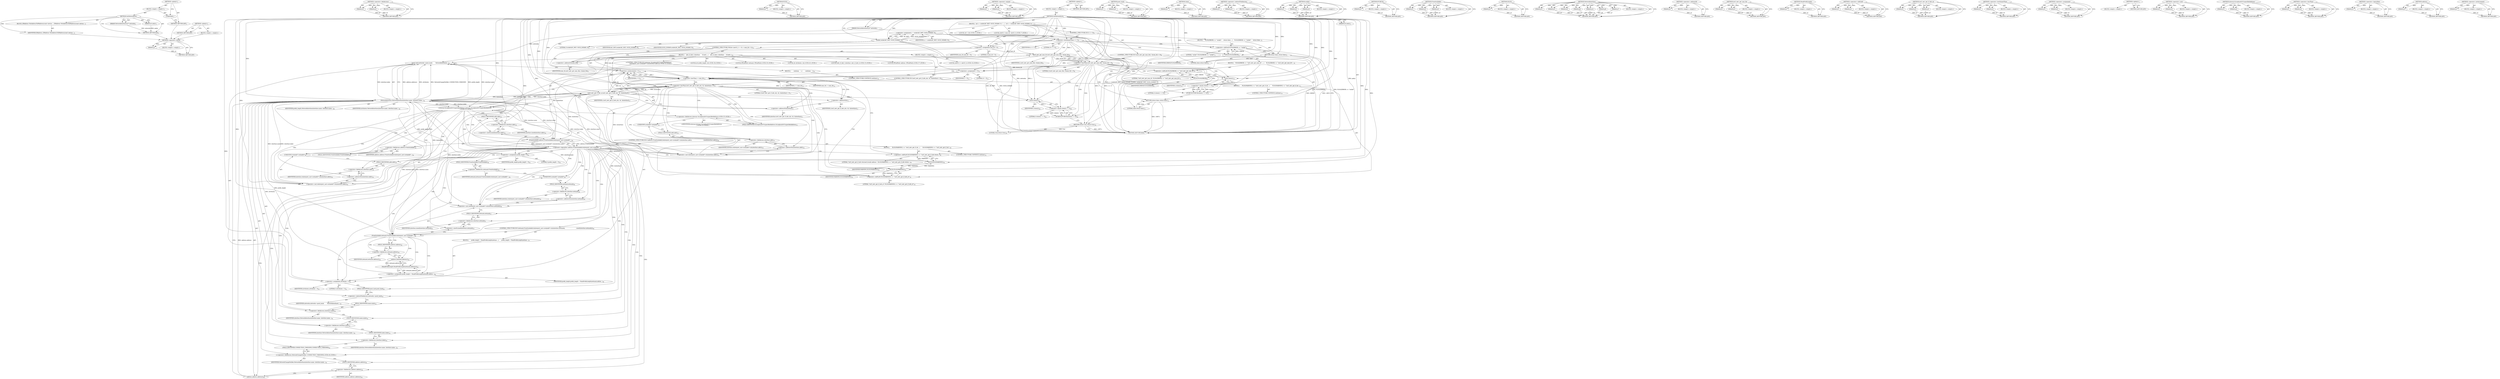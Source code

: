 digraph "&lt;global&gt;" {
vulnerable_303 [label=<(METHOD,&lt;operator&gt;.sizeOf)>];
vulnerable_304 [label=<(PARAM,p1)>];
vulnerable_305 [label=<(BLOCK,&lt;empty&gt;,&lt;empty&gt;)>];
vulnerable_306 [label=<(METHOD_RETURN,ANY)>];
vulnerable_283 [label=<(METHOD,&lt;operator&gt;.fieldAccess)>];
vulnerable_284 [label=<(PARAM,p1)>];
vulnerable_285 [label=<(PARAM,p2)>];
vulnerable_286 [label=<(BLOCK,&lt;empty&gt;,&lt;empty&gt;)>];
vulnerable_287 [label=<(METHOD_RETURN,ANY)>];
vulnerable_237 [label=<(METHOD,PLOG)>];
vulnerable_238 [label=<(PARAM,p1)>];
vulnerable_239 [label=<(BLOCK,&lt;empty&gt;,&lt;empty&gt;)>];
vulnerable_240 [label=<(METHOD_RETURN,ANY)>];
vulnerable_259 [label=<(METHOD,&lt;operator&gt;.equals)>];
vulnerable_260 [label=<(PARAM,p1)>];
vulnerable_261 [label=<(PARAM,p2)>];
vulnerable_262 [label=<(BLOCK,&lt;empty&gt;,&lt;empty&gt;)>];
vulnerable_263 [label=<(METHOD_RETURN,ANY)>];
vulnerable_6 [label=<(METHOD,&lt;global&gt;)<SUB>1</SUB>>];
vulnerable_7 [label=<(BLOCK,&lt;empty&gt;,&lt;empty&gt;)<SUB>1</SUB>>];
vulnerable_8 [label=<(METHOD,GetNetworkList)<SUB>1</SUB>>];
vulnerable_9 [label=<(PARAM,NetworkInterfaceList* networks)<SUB>1</SUB>>];
vulnerable_10 [label=<(PARAM,int policy)<SUB>1</SUB>>];
vulnerable_11 [label=<(BLOCK,{
  int s = socket(AF_INET, SOCK_DGRAM, 0);
  i...,{
  int s = socket(AF_INET, SOCK_DGRAM, 0);
  i...)<SUB>1</SUB>>];
vulnerable_12 [label="<(LOCAL,int s: int)<SUB>2</SUB>>"];
vulnerable_13 [label=<(&lt;operator&gt;.assignment,s = socket(AF_INET, SOCK_DGRAM, 0))<SUB>2</SUB>>];
vulnerable_14 [label=<(IDENTIFIER,s,s = socket(AF_INET, SOCK_DGRAM, 0))<SUB>2</SUB>>];
vulnerable_15 [label=<(socket,socket(AF_INET, SOCK_DGRAM, 0))<SUB>2</SUB>>];
vulnerable_16 [label=<(IDENTIFIER,AF_INET,socket(AF_INET, SOCK_DGRAM, 0))<SUB>2</SUB>>];
vulnerable_17 [label=<(IDENTIFIER,SOCK_DGRAM,socket(AF_INET, SOCK_DGRAM, 0))<SUB>2</SUB>>];
vulnerable_18 [label=<(LITERAL,0,socket(AF_INET, SOCK_DGRAM, 0))<SUB>2</SUB>>];
vulnerable_19 [label=<(CONTROL_STRUCTURE,IF,if (s &lt;= 0))<SUB>3</SUB>>];
vulnerable_20 [label=<(&lt;operator&gt;.lessEqualsThan,s &lt;= 0)<SUB>3</SUB>>];
vulnerable_21 [label=<(IDENTIFIER,s,s &lt;= 0)<SUB>3</SUB>>];
vulnerable_22 [label=<(LITERAL,0,s &lt;= 0)<SUB>3</SUB>>];
vulnerable_23 [label=<(BLOCK,{
    PLOG(ERROR) &lt;&lt; &quot;socket&quot;;
    return false...,{
    PLOG(ERROR) &lt;&lt; &quot;socket&quot;;
    return false...)<SUB>3</SUB>>];
vulnerable_24 [label=<(&lt;operator&gt;.shiftLeft,PLOG(ERROR) &lt;&lt; &quot;socket&quot;)<SUB>4</SUB>>];
vulnerable_25 [label=<(PLOG,PLOG(ERROR))<SUB>4</SUB>>];
vulnerable_26 [label=<(IDENTIFIER,ERROR,PLOG(ERROR))<SUB>4</SUB>>];
vulnerable_27 [label=<(LITERAL,&quot;socket&quot;,PLOG(ERROR) &lt;&lt; &quot;socket&quot;)<SUB>4</SUB>>];
vulnerable_28 [label=<(RETURN,return false;,return false;)<SUB>5</SUB>>];
vulnerable_29 [label=<(LITERAL,false,return false;)<SUB>5</SUB>>];
vulnerable_30 [label="<(LOCAL,uint32_t num_ifs: uint32_t)<SUB>7</SUB>>"];
vulnerable_31 [label=<(&lt;operator&gt;.assignment,num_ifs = 0)<SUB>7</SUB>>];
vulnerable_32 [label=<(IDENTIFIER,num_ifs,num_ifs = 0)<SUB>7</SUB>>];
vulnerable_33 [label=<(LITERAL,0,num_ifs = 0)<SUB>7</SUB>>];
vulnerable_34 [label=<(CONTROL_STRUCTURE,IF,if (ioctl_netc_get_num_ifs(s, &amp;num_ifs) &lt; 0))<SUB>8</SUB>>];
vulnerable_35 [label=<(&lt;operator&gt;.lessThan,ioctl_netc_get_num_ifs(s, &amp;num_ifs) &lt; 0)<SUB>8</SUB>>];
vulnerable_36 [label=<(ioctl_netc_get_num_ifs,ioctl_netc_get_num_ifs(s, &amp;num_ifs))<SUB>8</SUB>>];
vulnerable_37 [label=<(IDENTIFIER,s,ioctl_netc_get_num_ifs(s, &amp;num_ifs))<SUB>8</SUB>>];
vulnerable_38 [label=<(&lt;operator&gt;.addressOf,&amp;num_ifs)<SUB>8</SUB>>];
vulnerable_39 [label=<(IDENTIFIER,num_ifs,ioctl_netc_get_num_ifs(s, &amp;num_ifs))<SUB>8</SUB>>];
vulnerable_40 [label=<(LITERAL,0,ioctl_netc_get_num_ifs(s, &amp;num_ifs) &lt; 0)<SUB>8</SUB>>];
vulnerable_41 [label=<(BLOCK,{
    PLOG(ERROR) &lt;&lt; &quot;ioctl_netc_get_num_ifs&quot;;
...,{
    PLOG(ERROR) &lt;&lt; &quot;ioctl_netc_get_num_ifs&quot;;
...)<SUB>8</SUB>>];
vulnerable_42 [label=<(&lt;operator&gt;.shiftLeft,PLOG(ERROR) &lt;&lt; &quot;ioctl_netc_get_num_ifs&quot;)<SUB>9</SUB>>];
vulnerable_43 [label=<(PLOG,PLOG(ERROR))<SUB>9</SUB>>];
vulnerable_44 [label=<(IDENTIFIER,ERROR,PLOG(ERROR))<SUB>9</SUB>>];
vulnerable_45 [label=<(LITERAL,&quot;ioctl_netc_get_num_ifs&quot;,PLOG(ERROR) &lt;&lt; &quot;ioctl_netc_get_num_ifs&quot;)<SUB>9</SUB>>];
vulnerable_46 [label=<(PCHECK,PCHECK(close(s) == 0))<SUB>10</SUB>>];
vulnerable_47 [label=<(&lt;operator&gt;.equals,close(s) == 0)<SUB>10</SUB>>];
vulnerable_48 [label=<(close,close(s))<SUB>10</SUB>>];
vulnerable_49 [label=<(IDENTIFIER,s,close(s))<SUB>10</SUB>>];
vulnerable_50 [label=<(LITERAL,0,close(s) == 0)<SUB>10</SUB>>];
vulnerable_51 [label=<(RETURN,return false;,return false;)<SUB>11</SUB>>];
vulnerable_52 [label=<(LITERAL,false,return false;)<SUB>11</SUB>>];
vulnerable_53 [label=<(CONTROL_STRUCTURE,FOR,for (uint32_t i = 0;i &lt; num_ifs;++i))<SUB>14</SUB>>];
vulnerable_54 [label=<(BLOCK,&lt;empty&gt;,&lt;empty&gt;)<SUB>14</SUB>>];
vulnerable_55 [label="<(LOCAL,uint32_t i: uint32_t)<SUB>14</SUB>>"];
vulnerable_56 [label=<(&lt;operator&gt;.assignment,i = 0)<SUB>14</SUB>>];
vulnerable_57 [label=<(IDENTIFIER,i,i = 0)<SUB>14</SUB>>];
vulnerable_58 [label=<(LITERAL,0,i = 0)<SUB>14</SUB>>];
vulnerable_59 [label=<(&lt;operator&gt;.lessThan,i &lt; num_ifs)<SUB>14</SUB>>];
vulnerable_60 [label=<(IDENTIFIER,i,i &lt; num_ifs)<SUB>14</SUB>>];
vulnerable_61 [label=<(IDENTIFIER,num_ifs,i &lt; num_ifs)<SUB>14</SUB>>];
vulnerable_62 [label=<(&lt;operator&gt;.preIncrement,++i)<SUB>14</SUB>>];
vulnerable_63 [label=<(IDENTIFIER,i,++i)<SUB>14</SUB>>];
vulnerable_64 [label=<(BLOCK,{
    netc_if_info_t interface;
 
    if (ioctl...,{
    netc_if_info_t interface;
 
    if (ioctl...)<SUB>14</SUB>>];
vulnerable_65 [label="<(LOCAL,netc_if_info_t interface: netc_if_info_t)<SUB>15</SUB>>"];
vulnerable_66 [label=<(CONTROL_STRUCTURE,IF,if (ioctl_netc_get_if_info_at(s, &amp;i, &amp;interface) &lt; 0))<SUB>17</SUB>>];
vulnerable_67 [label=<(&lt;operator&gt;.lessThan,ioctl_netc_get_if_info_at(s, &amp;i, &amp;interface) &lt; 0)<SUB>17</SUB>>];
vulnerable_68 [label=<(ioctl_netc_get_if_info_at,ioctl_netc_get_if_info_at(s, &amp;i, &amp;interface))<SUB>17</SUB>>];
vulnerable_69 [label=<(IDENTIFIER,s,ioctl_netc_get_if_info_at(s, &amp;i, &amp;interface))<SUB>17</SUB>>];
vulnerable_70 [label=<(&lt;operator&gt;.addressOf,&amp;i)<SUB>17</SUB>>];
vulnerable_71 [label=<(IDENTIFIER,i,ioctl_netc_get_if_info_at(s, &amp;i, &amp;interface))<SUB>17</SUB>>];
vulnerable_72 [label=<(&lt;operator&gt;.addressOf,&amp;interface)<SUB>17</SUB>>];
vulnerable_73 [label=<(IDENTIFIER,interface,ioctl_netc_get_if_info_at(s, &amp;i, &amp;interface))<SUB>17</SUB>>];
vulnerable_74 [label=<(LITERAL,0,ioctl_netc_get_if_info_at(s, &amp;i, &amp;interface) &lt; 0)<SUB>17</SUB>>];
vulnerable_75 [label=<(BLOCK,{
      PLOG(WARNING) &lt;&lt; &quot;ioctl_netc_get_if_inf...,{
      PLOG(WARNING) &lt;&lt; &quot;ioctl_netc_get_if_inf...)<SUB>17</SUB>>];
vulnerable_76 [label=<(&lt;operator&gt;.shiftLeft,PLOG(WARNING) &lt;&lt; &quot;ioctl_netc_get_if_info_at&quot;)<SUB>18</SUB>>];
vulnerable_77 [label=<(PLOG,PLOG(WARNING))<SUB>18</SUB>>];
vulnerable_78 [label=<(IDENTIFIER,WARNING,PLOG(WARNING))<SUB>18</SUB>>];
vulnerable_79 [label=<(LITERAL,&quot;ioctl_netc_get_if_info_at&quot;,PLOG(WARNING) &lt;&lt; &quot;ioctl_netc_get_if_info_at&quot;)<SUB>18</SUB>>];
vulnerable_80 [label=<(CONTROL_STRUCTURE,CONTINUE,continue;)<SUB>19</SUB>>];
vulnerable_81 [label="<(CONTROL_STRUCTURE,IF,if (internal::IsLoopbackOrUnspecifiedAddress(
            reinterpret_cast&lt;sockaddr*&gt;(&amp;(interface.addr)))))<SUB>22</SUB>>"];
vulnerable_82 [label="<(internal.IsLoopbackOrUnspecifiedAddress,internal::IsLoopbackOrUnspecifiedAddress(
     ...)<SUB>22</SUB>>"];
vulnerable_83 [label="<(&lt;operator&gt;.fieldAccess,internal::IsLoopbackOrUnspecifiedAddress)<SUB>22</SUB>>"];
vulnerable_84 [label="<(IDENTIFIER,internal,internal::IsLoopbackOrUnspecifiedAddress(
     ...)<SUB>22</SUB>>"];
vulnerable_85 [label=<(FIELD_IDENTIFIER,IsLoopbackOrUnspecifiedAddress,IsLoopbackOrUnspecifiedAddress)<SUB>22</SUB>>];
vulnerable_86 [label=<(&lt;operator&gt;.cast,reinterpret_cast&lt;sockaddr*&gt;(&amp;(interface.addr)))<SUB>23</SUB>>];
vulnerable_87 [label=<(UNKNOWN,sockaddr*,sockaddr*)<SUB>23</SUB>>];
vulnerable_88 [label=<(&lt;operator&gt;.addressOf,&amp;(interface.addr))<SUB>23</SUB>>];
vulnerable_89 [label=<(&lt;operator&gt;.fieldAccess,interface.addr)<SUB>23</SUB>>];
vulnerable_90 [label=<(IDENTIFIER,interface,reinterpret_cast&lt;sockaddr*&gt;(&amp;(interface.addr)))<SUB>23</SUB>>];
vulnerable_91 [label=<(FIELD_IDENTIFIER,addr,addr)<SUB>23</SUB>>];
vulnerable_92 [label=<(BLOCK,{
       continue;
    },{
       continue;
    })<SUB>23</SUB>>];
vulnerable_93 [label=<(CONTROL_STRUCTURE,CONTINUE,continue;)<SUB>24</SUB>>];
vulnerable_94 [label="<(LOCAL,IPEndPoint address: IPEndPoint)<SUB>27</SUB>>"];
vulnerable_95 [label=<(CONTROL_STRUCTURE,IF,if (!address.FromSockAddr(reinterpret_cast&lt;sockaddr*&gt;(&amp;(interface.addr)),
                              sizeof(interface.addr))))<SUB>28</SUB>>];
vulnerable_96 [label=<(&lt;operator&gt;.logicalNot,!address.FromSockAddr(reinterpret_cast&lt;sockaddr...)<SUB>28</SUB>>];
vulnerable_97 [label=<(FromSockAddr,address.FromSockAddr(reinterpret_cast&lt;sockaddr*...)<SUB>28</SUB>>];
vulnerable_98 [label=<(&lt;operator&gt;.fieldAccess,address.FromSockAddr)<SUB>28</SUB>>];
vulnerable_99 [label=<(IDENTIFIER,address,address.FromSockAddr(reinterpret_cast&lt;sockaddr*...)<SUB>28</SUB>>];
vulnerable_100 [label=<(FIELD_IDENTIFIER,FromSockAddr,FromSockAddr)<SUB>28</SUB>>];
vulnerable_101 [label=<(&lt;operator&gt;.cast,reinterpret_cast&lt;sockaddr*&gt;(&amp;(interface.addr)))<SUB>28</SUB>>];
vulnerable_102 [label=<(UNKNOWN,sockaddr*,sockaddr*)<SUB>28</SUB>>];
vulnerable_103 [label=<(&lt;operator&gt;.addressOf,&amp;(interface.addr))<SUB>28</SUB>>];
vulnerable_104 [label=<(&lt;operator&gt;.fieldAccess,interface.addr)<SUB>28</SUB>>];
vulnerable_105 [label=<(IDENTIFIER,interface,reinterpret_cast&lt;sockaddr*&gt;(&amp;(interface.addr)))<SUB>28</SUB>>];
vulnerable_106 [label=<(FIELD_IDENTIFIER,addr,addr)<SUB>28</SUB>>];
vulnerable_107 [label=<(&lt;operator&gt;.sizeOf,sizeof(interface.addr))<SUB>29</SUB>>];
vulnerable_108 [label=<(&lt;operator&gt;.fieldAccess,interface.addr)<SUB>29</SUB>>];
vulnerable_109 [label=<(IDENTIFIER,interface,sizeof(interface.addr))<SUB>29</SUB>>];
vulnerable_110 [label=<(FIELD_IDENTIFIER,addr,addr)<SUB>29</SUB>>];
vulnerable_111 [label=<(BLOCK,{
      DLOG(WARNING) &lt;&lt; &quot;ioctl_netc_get_if_inf...,{
      DLOG(WARNING) &lt;&lt; &quot;ioctl_netc_get_if_inf...)<SUB>29</SUB>>];
vulnerable_112 [label=<(&lt;operator&gt;.shiftLeft,DLOG(WARNING) &lt;&lt; &quot;ioctl_netc_get_if_info return...)<SUB>30</SUB>>];
vulnerable_113 [label=<(DLOG,DLOG(WARNING))<SUB>30</SUB>>];
vulnerable_114 [label=<(IDENTIFIER,WARNING,DLOG(WARNING))<SUB>30</SUB>>];
vulnerable_115 [label=<(LITERAL,&quot;ioctl_netc_get_if_info returned invalid address.&quot;,DLOG(WARNING) &lt;&lt; &quot;ioctl_netc_get_if_info return...)<SUB>30</SUB>>];
vulnerable_116 [label=<(CONTROL_STRUCTURE,CONTINUE,continue;)<SUB>31</SUB>>];
vulnerable_117 [label="<(LOCAL,int prefix_length: int)<SUB>34</SUB>>"];
vulnerable_118 [label=<(&lt;operator&gt;.assignment,prefix_length = 0)<SUB>34</SUB>>];
vulnerable_119 [label=<(IDENTIFIER,prefix_length,prefix_length = 0)<SUB>34</SUB>>];
vulnerable_120 [label=<(LITERAL,0,prefix_length = 0)<SUB>34</SUB>>];
vulnerable_121 [label="<(LOCAL,IPEndPoint netmask: IPEndPoint)<SUB>35</SUB>>"];
vulnerable_122 [label=<(CONTROL_STRUCTURE,IF,if (netmask.FromSockAddr(reinterpret_cast&lt;sockaddr*&gt;(&amp;(interface.netmask)),
                             sizeof(interface.netmask))))<SUB>36</SUB>>];
vulnerable_123 [label=<(FromSockAddr,netmask.FromSockAddr(reinterpret_cast&lt;sockaddr*...)<SUB>36</SUB>>];
vulnerable_124 [label=<(&lt;operator&gt;.fieldAccess,netmask.FromSockAddr)<SUB>36</SUB>>];
vulnerable_125 [label=<(IDENTIFIER,netmask,netmask.FromSockAddr(reinterpret_cast&lt;sockaddr*...)<SUB>36</SUB>>];
vulnerable_126 [label=<(FIELD_IDENTIFIER,FromSockAddr,FromSockAddr)<SUB>36</SUB>>];
vulnerable_127 [label=<(&lt;operator&gt;.cast,reinterpret_cast&lt;sockaddr*&gt;(&amp;(interface.netmask)))<SUB>36</SUB>>];
vulnerable_128 [label=<(UNKNOWN,sockaddr*,sockaddr*)<SUB>36</SUB>>];
vulnerable_129 [label=<(&lt;operator&gt;.addressOf,&amp;(interface.netmask))<SUB>36</SUB>>];
vulnerable_130 [label=<(&lt;operator&gt;.fieldAccess,interface.netmask)<SUB>36</SUB>>];
vulnerable_131 [label=<(IDENTIFIER,interface,reinterpret_cast&lt;sockaddr*&gt;(&amp;(interface.netmask)))<SUB>36</SUB>>];
vulnerable_132 [label=<(FIELD_IDENTIFIER,netmask,netmask)<SUB>36</SUB>>];
vulnerable_133 [label=<(&lt;operator&gt;.sizeOf,sizeof(interface.netmask))<SUB>37</SUB>>];
vulnerable_134 [label=<(&lt;operator&gt;.fieldAccess,interface.netmask)<SUB>37</SUB>>];
vulnerable_135 [label=<(IDENTIFIER,interface,sizeof(interface.netmask))<SUB>37</SUB>>];
vulnerable_136 [label=<(FIELD_IDENTIFIER,netmask,netmask)<SUB>37</SUB>>];
vulnerable_137 [label=<(BLOCK,{
      prefix_length = MaskPrefixLength(netmas...,{
      prefix_length = MaskPrefixLength(netmas...)<SUB>37</SUB>>];
vulnerable_138 [label=<(&lt;operator&gt;.assignment,prefix_length = MaskPrefixLength(netmask.addres...)<SUB>38</SUB>>];
vulnerable_139 [label=<(IDENTIFIER,prefix_length,prefix_length = MaskPrefixLength(netmask.addres...)<SUB>38</SUB>>];
vulnerable_140 [label=<(MaskPrefixLength,MaskPrefixLength(netmask.address()))<SUB>38</SUB>>];
vulnerable_141 [label=<(address,netmask.address())<SUB>38</SUB>>];
vulnerable_142 [label=<(&lt;operator&gt;.fieldAccess,netmask.address)<SUB>38</SUB>>];
vulnerable_143 [label=<(IDENTIFIER,netmask,netmask.address())<SUB>38</SUB>>];
vulnerable_144 [label=<(FIELD_IDENTIFIER,address,address)<SUB>38</SUB>>];
vulnerable_145 [label="<(LOCAL,int attributes: int)<SUB>41</SUB>>"];
vulnerable_146 [label=<(&lt;operator&gt;.assignment,attributes = 0)<SUB>41</SUB>>];
vulnerable_147 [label=<(IDENTIFIER,attributes,attributes = 0)<SUB>41</SUB>>];
vulnerable_148 [label=<(LITERAL,0,attributes = 0)<SUB>41</SUB>>];
vulnerable_149 [label=<(push_back,networks-&gt;push_back(
        NetworkInterface(i...)<SUB>43</SUB>>];
vulnerable_150 [label=<(&lt;operator&gt;.indirectFieldAccess,networks-&gt;push_back)<SUB>43</SUB>>];
vulnerable_151 [label=<(IDENTIFIER,networks,networks-&gt;push_back(
        NetworkInterface(i...)<SUB>43</SUB>>];
vulnerable_152 [label=<(FIELD_IDENTIFIER,push_back,push_back)<SUB>43</SUB>>];
vulnerable_153 [label=<(NetworkInterface,NetworkInterface(interface.name, interface.name...)<SUB>44</SUB>>];
vulnerable_154 [label=<(&lt;operator&gt;.fieldAccess,interface.name)<SUB>44</SUB>>];
vulnerable_155 [label=<(IDENTIFIER,interface,NetworkInterface(interface.name, interface.name...)<SUB>44</SUB>>];
vulnerable_156 [label=<(FIELD_IDENTIFIER,name,name)<SUB>44</SUB>>];
vulnerable_157 [label=<(&lt;operator&gt;.fieldAccess,interface.name)<SUB>44</SUB>>];
vulnerable_158 [label=<(IDENTIFIER,interface,NetworkInterface(interface.name, interface.name...)<SUB>44</SUB>>];
vulnerable_159 [label=<(FIELD_IDENTIFIER,name,name)<SUB>44</SUB>>];
vulnerable_160 [label=<(&lt;operator&gt;.fieldAccess,interface.index)<SUB>44</SUB>>];
vulnerable_161 [label=<(IDENTIFIER,interface,NetworkInterface(interface.name, interface.name...)<SUB>44</SUB>>];
vulnerable_162 [label=<(FIELD_IDENTIFIER,index,index)<SUB>44</SUB>>];
vulnerable_163 [label="<(&lt;operator&gt;.fieldAccess,NetworkChangeNotifier::CONNECTION_UNKNOWN)<SUB>45</SUB>>"];
vulnerable_164 [label=<(IDENTIFIER,NetworkChangeNotifier,NetworkInterface(interface.name, interface.name...)<SUB>45</SUB>>];
vulnerable_165 [label=<(FIELD_IDENTIFIER,CONNECTION_UNKNOWN,CONNECTION_UNKNOWN)<SUB>45</SUB>>];
vulnerable_166 [label=<(address,address.address())<SUB>46</SUB>>];
vulnerable_167 [label=<(&lt;operator&gt;.fieldAccess,address.address)<SUB>46</SUB>>];
vulnerable_168 [label=<(IDENTIFIER,address,address.address())<SUB>46</SUB>>];
vulnerable_169 [label=<(FIELD_IDENTIFIER,address,address)<SUB>46</SUB>>];
vulnerable_170 [label=<(IDENTIFIER,prefix_length,NetworkInterface(interface.name, interface.name...)<SUB>46</SUB>>];
vulnerable_171 [label=<(IDENTIFIER,attributes,NetworkInterface(interface.name, interface.name...)<SUB>46</SUB>>];
vulnerable_172 [label=<(PCHECK,PCHECK(close(s) == 0))<SUB>49</SUB>>];
vulnerable_173 [label=<(&lt;operator&gt;.equals,close(s) == 0)<SUB>49</SUB>>];
vulnerable_174 [label=<(close,close(s))<SUB>49</SUB>>];
vulnerable_175 [label=<(IDENTIFIER,s,close(s))<SUB>49</SUB>>];
vulnerable_176 [label=<(LITERAL,0,close(s) == 0)<SUB>49</SUB>>];
vulnerable_177 [label=<(RETURN,return true;,return true;)<SUB>50</SUB>>];
vulnerable_178 [label=<(LITERAL,true,return true;)<SUB>50</SUB>>];
vulnerable_179 [label=<(METHOD_RETURN,bool)<SUB>1</SUB>>];
vulnerable_181 [label=<(METHOD_RETURN,ANY)<SUB>1</SUB>>];
vulnerable_319 [label=<(METHOD,push_back)>];
vulnerable_320 [label=<(PARAM,p1)>];
vulnerable_321 [label=<(PARAM,p2)>];
vulnerable_322 [label=<(BLOCK,&lt;empty&gt;,&lt;empty&gt;)>];
vulnerable_323 [label=<(METHOD_RETURN,ANY)>];
vulnerable_264 [label=<(METHOD,close)>];
vulnerable_265 [label=<(PARAM,p1)>];
vulnerable_266 [label=<(BLOCK,&lt;empty&gt;,&lt;empty&gt;)>];
vulnerable_267 [label=<(METHOD_RETURN,ANY)>];
vulnerable_324 [label=<(METHOD,&lt;operator&gt;.indirectFieldAccess)>];
vulnerable_325 [label=<(PARAM,p1)>];
vulnerable_326 [label=<(PARAM,p2)>];
vulnerable_327 [label=<(BLOCK,&lt;empty&gt;,&lt;empty&gt;)>];
vulnerable_328 [label=<(METHOD_RETURN,ANY)>];
vulnerable_221 [label=<(METHOD,socket)>];
vulnerable_222 [label=<(PARAM,p1)>];
vulnerable_223 [label=<(PARAM,p2)>];
vulnerable_224 [label=<(PARAM,p3)>];
vulnerable_225 [label=<(BLOCK,&lt;empty&gt;,&lt;empty&gt;)>];
vulnerable_226 [label=<(METHOD_RETURN,ANY)>];
vulnerable_255 [label=<(METHOD,PCHECK)>];
vulnerable_256 [label=<(PARAM,p1)>];
vulnerable_257 [label=<(BLOCK,&lt;empty&gt;,&lt;empty&gt;)>];
vulnerable_258 [label=<(METHOD_RETURN,ANY)>];
vulnerable_297 [label=<(METHOD,FromSockAddr)>];
vulnerable_298 [label=<(PARAM,p1)>];
vulnerable_299 [label=<(PARAM,p2)>];
vulnerable_300 [label=<(PARAM,p3)>];
vulnerable_301 [label=<(BLOCK,&lt;empty&gt;,&lt;empty&gt;)>];
vulnerable_302 [label=<(METHOD_RETURN,ANY)>];
vulnerable_307 [label=<(METHOD,DLOG)>];
vulnerable_308 [label=<(PARAM,p1)>];
vulnerable_309 [label=<(BLOCK,&lt;empty&gt;,&lt;empty&gt;)>];
vulnerable_310 [label=<(METHOD_RETURN,ANY)>];
vulnerable_329 [label=<(METHOD,NetworkInterface)>];
vulnerable_330 [label=<(PARAM,p1)>];
vulnerable_331 [label=<(PARAM,p2)>];
vulnerable_332 [label=<(PARAM,p3)>];
vulnerable_333 [label=<(PARAM,p4)>];
vulnerable_334 [label=<(PARAM,p5)>];
vulnerable_335 [label=<(PARAM,p6)>];
vulnerable_336 [label=<(PARAM,p7)>];
vulnerable_337 [label=<(BLOCK,&lt;empty&gt;,&lt;empty&gt;)>];
vulnerable_338 [label=<(METHOD_RETURN,ANY)>];
vulnerable_251 [label=<(METHOD,&lt;operator&gt;.addressOf)>];
vulnerable_252 [label=<(PARAM,p1)>];
vulnerable_253 [label=<(BLOCK,&lt;empty&gt;,&lt;empty&gt;)>];
vulnerable_254 [label=<(METHOD_RETURN,ANY)>];
vulnerable_246 [label=<(METHOD,ioctl_netc_get_num_ifs)>];
vulnerable_247 [label=<(PARAM,p1)>];
vulnerable_248 [label=<(PARAM,p2)>];
vulnerable_249 [label=<(BLOCK,&lt;empty&gt;,&lt;empty&gt;)>];
vulnerable_250 [label=<(METHOD_RETURN,ANY)>];
vulnerable_311 [label=<(METHOD,MaskPrefixLength)>];
vulnerable_312 [label=<(PARAM,p1)>];
vulnerable_313 [label=<(BLOCK,&lt;empty&gt;,&lt;empty&gt;)>];
vulnerable_314 [label=<(METHOD_RETURN,ANY)>];
vulnerable_232 [label=<(METHOD,&lt;operator&gt;.shiftLeft)>];
vulnerable_233 [label=<(PARAM,p1)>];
vulnerable_234 [label=<(PARAM,p2)>];
vulnerable_235 [label=<(BLOCK,&lt;empty&gt;,&lt;empty&gt;)>];
vulnerable_236 [label=<(METHOD_RETURN,ANY)>];
vulnerable_272 [label=<(METHOD,ioctl_netc_get_if_info_at)>];
vulnerable_273 [label=<(PARAM,p1)>];
vulnerable_274 [label=<(PARAM,p2)>];
vulnerable_275 [label=<(PARAM,p3)>];
vulnerable_276 [label=<(BLOCK,&lt;empty&gt;,&lt;empty&gt;)>];
vulnerable_277 [label=<(METHOD_RETURN,ANY)>];
vulnerable_227 [label=<(METHOD,&lt;operator&gt;.lessEqualsThan)>];
vulnerable_228 [label=<(PARAM,p1)>];
vulnerable_229 [label=<(PARAM,p2)>];
vulnerable_230 [label=<(BLOCK,&lt;empty&gt;,&lt;empty&gt;)>];
vulnerable_231 [label=<(METHOD_RETURN,ANY)>];
vulnerable_216 [label=<(METHOD,&lt;operator&gt;.assignment)>];
vulnerable_217 [label=<(PARAM,p1)>];
vulnerable_218 [label=<(PARAM,p2)>];
vulnerable_219 [label=<(BLOCK,&lt;empty&gt;,&lt;empty&gt;)>];
vulnerable_220 [label=<(METHOD_RETURN,ANY)>];
vulnerable_210 [label=<(METHOD,&lt;global&gt;)<SUB>1</SUB>>];
vulnerable_211 [label=<(BLOCK,&lt;empty&gt;,&lt;empty&gt;)>];
vulnerable_212 [label=<(METHOD_RETURN,ANY)>];
vulnerable_288 [label=<(METHOD,&lt;operator&gt;.cast)>];
vulnerable_289 [label=<(PARAM,p1)>];
vulnerable_290 [label=<(PARAM,p2)>];
vulnerable_291 [label=<(BLOCK,&lt;empty&gt;,&lt;empty&gt;)>];
vulnerable_292 [label=<(METHOD_RETURN,ANY)>];
vulnerable_278 [label=<(METHOD,internal.IsLoopbackOrUnspecifiedAddress)>];
vulnerable_279 [label=<(PARAM,p1)>];
vulnerable_280 [label=<(PARAM,p2)>];
vulnerable_281 [label=<(BLOCK,&lt;empty&gt;,&lt;empty&gt;)>];
vulnerable_282 [label=<(METHOD_RETURN,ANY)>];
vulnerable_241 [label=<(METHOD,&lt;operator&gt;.lessThan)>];
vulnerable_242 [label=<(PARAM,p1)>];
vulnerable_243 [label=<(PARAM,p2)>];
vulnerable_244 [label=<(BLOCK,&lt;empty&gt;,&lt;empty&gt;)>];
vulnerable_245 [label=<(METHOD_RETURN,ANY)>];
vulnerable_293 [label=<(METHOD,&lt;operator&gt;.logicalNot)>];
vulnerable_294 [label=<(PARAM,p1)>];
vulnerable_295 [label=<(BLOCK,&lt;empty&gt;,&lt;empty&gt;)>];
vulnerable_296 [label=<(METHOD_RETURN,ANY)>];
vulnerable_315 [label=<(METHOD,address)>];
vulnerable_316 [label=<(PARAM,p1)>];
vulnerable_317 [label=<(BLOCK,&lt;empty&gt;,&lt;empty&gt;)>];
vulnerable_318 [label=<(METHOD_RETURN,ANY)>];
vulnerable_268 [label=<(METHOD,&lt;operator&gt;.preIncrement)>];
vulnerable_269 [label=<(PARAM,p1)>];
vulnerable_270 [label=<(BLOCK,&lt;empty&gt;,&lt;empty&gt;)>];
vulnerable_271 [label=<(METHOD_RETURN,ANY)>];
fixed_6 [label=<(METHOD,&lt;global&gt;)<SUB>1</SUB>>];
fixed_7 [label=<(BLOCK,&lt;empty&gt;,&lt;empty&gt;)<SUB>1</SUB>>];
fixed_8 [label=<(METHOD,GetNetworkList)<SUB>1</SUB>>];
fixed_9 [label=<(PARAM,NetworkInterfaceList* networks)<SUB>1</SUB>>];
fixed_10 [label=<(PARAM,int policy)<SUB>1</SUB>>];
fixed_11 [label=<(BLOCK,{
IPAddress NetAddressToIPAddress(const netstac...,{
IPAddress NetAddressToIPAddress(const netstac...)<SUB>1</SUB>>];
fixed_12 [label=<(IDENTIFIER,IPAddress,{
IPAddress NetAddressToIPAddress(const netstac...)<SUB>2</SUB>>];
fixed_13 [label=<(METHOD_RETURN,bool)<SUB>1</SUB>>];
fixed_15 [label=<(UNKNOWN,,)>];
fixed_16 [label=<(METHOD_RETURN,ANY)<SUB>1</SUB>>];
fixed_29 [label=<(METHOD,&lt;global&gt;)<SUB>1</SUB>>];
fixed_30 [label=<(BLOCK,&lt;empty&gt;,&lt;empty&gt;)>];
fixed_31 [label=<(METHOD_RETURN,ANY)>];
vulnerable_303 -> vulnerable_304  [key=0, label="AST: "];
vulnerable_303 -> vulnerable_304  [key=1, label="DDG: "];
vulnerable_303 -> vulnerable_305  [key=0, label="AST: "];
vulnerable_303 -> vulnerable_306  [key=0, label="AST: "];
vulnerable_303 -> vulnerable_306  [key=1, label="CFG: "];
vulnerable_304 -> vulnerable_306  [key=0, label="DDG: p1"];
vulnerable_283 -> vulnerable_284  [key=0, label="AST: "];
vulnerable_283 -> vulnerable_284  [key=1, label="DDG: "];
vulnerable_283 -> vulnerable_286  [key=0, label="AST: "];
vulnerable_283 -> vulnerable_285  [key=0, label="AST: "];
vulnerable_283 -> vulnerable_285  [key=1, label="DDG: "];
vulnerable_283 -> vulnerable_287  [key=0, label="AST: "];
vulnerable_283 -> vulnerable_287  [key=1, label="CFG: "];
vulnerable_284 -> vulnerable_287  [key=0, label="DDG: p1"];
vulnerable_285 -> vulnerable_287  [key=0, label="DDG: p2"];
vulnerable_237 -> vulnerable_238  [key=0, label="AST: "];
vulnerable_237 -> vulnerable_238  [key=1, label="DDG: "];
vulnerable_237 -> vulnerable_239  [key=0, label="AST: "];
vulnerable_237 -> vulnerable_240  [key=0, label="AST: "];
vulnerable_237 -> vulnerable_240  [key=1, label="CFG: "];
vulnerable_238 -> vulnerable_240  [key=0, label="DDG: p1"];
vulnerable_259 -> vulnerable_260  [key=0, label="AST: "];
vulnerable_259 -> vulnerable_260  [key=1, label="DDG: "];
vulnerable_259 -> vulnerable_262  [key=0, label="AST: "];
vulnerable_259 -> vulnerable_261  [key=0, label="AST: "];
vulnerable_259 -> vulnerable_261  [key=1, label="DDG: "];
vulnerable_259 -> vulnerable_263  [key=0, label="AST: "];
vulnerable_259 -> vulnerable_263  [key=1, label="CFG: "];
vulnerable_260 -> vulnerable_263  [key=0, label="DDG: p1"];
vulnerable_261 -> vulnerable_263  [key=0, label="DDG: p2"];
vulnerable_6 -> vulnerable_7  [key=0, label="AST: "];
vulnerable_6 -> vulnerable_181  [key=0, label="AST: "];
vulnerable_6 -> vulnerable_181  [key=1, label="CFG: "];
vulnerable_7 -> vulnerable_8  [key=0, label="AST: "];
vulnerable_8 -> vulnerable_9  [key=0, label="AST: "];
vulnerable_8 -> vulnerable_9  [key=1, label="DDG: "];
vulnerable_8 -> vulnerable_10  [key=0, label="AST: "];
vulnerable_8 -> vulnerable_10  [key=1, label="DDG: "];
vulnerable_8 -> vulnerable_11  [key=0, label="AST: "];
vulnerable_8 -> vulnerable_179  [key=0, label="AST: "];
vulnerable_8 -> vulnerable_15  [key=0, label="CFG: "];
vulnerable_8 -> vulnerable_15  [key=1, label="DDG: "];
vulnerable_8 -> vulnerable_31  [key=0, label="DDG: "];
vulnerable_8 -> vulnerable_177  [key=0, label="DDG: "];
vulnerable_8 -> vulnerable_178  [key=0, label="DDG: "];
vulnerable_8 -> vulnerable_20  [key=0, label="DDG: "];
vulnerable_8 -> vulnerable_28  [key=0, label="DDG: "];
vulnerable_8 -> vulnerable_35  [key=0, label="DDG: "];
vulnerable_8 -> vulnerable_51  [key=0, label="DDG: "];
vulnerable_8 -> vulnerable_56  [key=0, label="DDG: "];
vulnerable_8 -> vulnerable_59  [key=0, label="DDG: "];
vulnerable_8 -> vulnerable_62  [key=0, label="DDG: "];
vulnerable_8 -> vulnerable_118  [key=0, label="DDG: "];
vulnerable_8 -> vulnerable_146  [key=0, label="DDG: "];
vulnerable_8 -> vulnerable_173  [key=0, label="DDG: "];
vulnerable_8 -> vulnerable_24  [key=0, label="DDG: "];
vulnerable_8 -> vulnerable_29  [key=0, label="DDG: "];
vulnerable_8 -> vulnerable_36  [key=0, label="DDG: "];
vulnerable_8 -> vulnerable_42  [key=0, label="DDG: "];
vulnerable_8 -> vulnerable_52  [key=0, label="DDG: "];
vulnerable_8 -> vulnerable_174  [key=0, label="DDG: "];
vulnerable_8 -> vulnerable_25  [key=0, label="DDG: "];
vulnerable_8 -> vulnerable_43  [key=0, label="DDG: "];
vulnerable_8 -> vulnerable_47  [key=0, label="DDG: "];
vulnerable_8 -> vulnerable_67  [key=0, label="DDG: "];
vulnerable_8 -> vulnerable_82  [key=0, label="DDG: "];
vulnerable_8 -> vulnerable_123  [key=0, label="DDG: "];
vulnerable_8 -> vulnerable_153  [key=0, label="DDG: "];
vulnerable_8 -> vulnerable_48  [key=0, label="DDG: "];
vulnerable_8 -> vulnerable_68  [key=0, label="DDG: "];
vulnerable_8 -> vulnerable_76  [key=0, label="DDG: "];
vulnerable_8 -> vulnerable_86  [key=0, label="DDG: "];
vulnerable_8 -> vulnerable_97  [key=0, label="DDG: "];
vulnerable_8 -> vulnerable_112  [key=0, label="DDG: "];
vulnerable_8 -> vulnerable_127  [key=0, label="DDG: "];
vulnerable_8 -> vulnerable_77  [key=0, label="DDG: "];
vulnerable_8 -> vulnerable_101  [key=0, label="DDG: "];
vulnerable_8 -> vulnerable_113  [key=0, label="DDG: "];
vulnerable_9 -> vulnerable_179  [key=0, label="DDG: networks"];
vulnerable_9 -> vulnerable_149  [key=0, label="DDG: networks"];
vulnerable_10 -> vulnerable_179  [key=0, label="DDG: policy"];
vulnerable_11 -> vulnerable_12  [key=0, label="AST: "];
vulnerable_11 -> vulnerable_13  [key=0, label="AST: "];
vulnerable_11 -> vulnerable_19  [key=0, label="AST: "];
vulnerable_11 -> vulnerable_30  [key=0, label="AST: "];
vulnerable_11 -> vulnerable_31  [key=0, label="AST: "];
vulnerable_11 -> vulnerable_34  [key=0, label="AST: "];
vulnerable_11 -> vulnerable_53  [key=0, label="AST: "];
vulnerable_11 -> vulnerable_172  [key=0, label="AST: "];
vulnerable_11 -> vulnerable_177  [key=0, label="AST: "];
vulnerable_13 -> vulnerable_14  [key=0, label="AST: "];
vulnerable_13 -> vulnerable_15  [key=0, label="AST: "];
vulnerable_13 -> vulnerable_20  [key=0, label="CFG: "];
vulnerable_13 -> vulnerable_20  [key=1, label="DDG: s"];
vulnerable_13 -> vulnerable_179  [key=0, label="DDG: socket(AF_INET, SOCK_DGRAM, 0)"];
vulnerable_13 -> vulnerable_179  [key=1, label="DDG: s = socket(AF_INET, SOCK_DGRAM, 0)"];
vulnerable_15 -> vulnerable_16  [key=0, label="AST: "];
vulnerable_15 -> vulnerable_17  [key=0, label="AST: "];
vulnerable_15 -> vulnerable_18  [key=0, label="AST: "];
vulnerable_15 -> vulnerable_13  [key=0, label="CFG: "];
vulnerable_15 -> vulnerable_13  [key=1, label="DDG: AF_INET"];
vulnerable_15 -> vulnerable_13  [key=2, label="DDG: SOCK_DGRAM"];
vulnerable_15 -> vulnerable_13  [key=3, label="DDG: 0"];
vulnerable_15 -> vulnerable_179  [key=0, label="DDG: AF_INET"];
vulnerable_15 -> vulnerable_179  [key=1, label="DDG: SOCK_DGRAM"];
vulnerable_19 -> vulnerable_20  [key=0, label="AST: "];
vulnerable_19 -> vulnerable_23  [key=0, label="AST: "];
vulnerable_20 -> vulnerable_21  [key=0, label="AST: "];
vulnerable_20 -> vulnerable_22  [key=0, label="AST: "];
vulnerable_20 -> vulnerable_25  [key=0, label="CFG: "];
vulnerable_20 -> vulnerable_25  [key=1, label="CDG: "];
vulnerable_20 -> vulnerable_31  [key=0, label="CFG: "];
vulnerable_20 -> vulnerable_31  [key=1, label="CDG: "];
vulnerable_20 -> vulnerable_179  [key=0, label="DDG: s"];
vulnerable_20 -> vulnerable_179  [key=1, label="DDG: s &lt;= 0"];
vulnerable_20 -> vulnerable_36  [key=0, label="DDG: s"];
vulnerable_20 -> vulnerable_36  [key=1, label="CDG: "];
vulnerable_20 -> vulnerable_38  [key=0, label="CDG: "];
vulnerable_20 -> vulnerable_35  [key=0, label="CDG: "];
vulnerable_20 -> vulnerable_24  [key=0, label="CDG: "];
vulnerable_20 -> vulnerable_28  [key=0, label="CDG: "];
vulnerable_23 -> vulnerable_24  [key=0, label="AST: "];
vulnerable_23 -> vulnerable_28  [key=0, label="AST: "];
vulnerable_24 -> vulnerable_25  [key=0, label="AST: "];
vulnerable_24 -> vulnerable_27  [key=0, label="AST: "];
vulnerable_24 -> vulnerable_28  [key=0, label="CFG: "];
vulnerable_24 -> vulnerable_179  [key=0, label="DDG: PLOG(ERROR)"];
vulnerable_24 -> vulnerable_179  [key=1, label="DDG: PLOG(ERROR) &lt;&lt; &quot;socket&quot;"];
vulnerable_25 -> vulnerable_26  [key=0, label="AST: "];
vulnerable_25 -> vulnerable_24  [key=0, label="CFG: "];
vulnerable_25 -> vulnerable_24  [key=1, label="DDG: ERROR"];
vulnerable_25 -> vulnerable_179  [key=0, label="DDG: ERROR"];
vulnerable_28 -> vulnerable_29  [key=0, label="AST: "];
vulnerable_28 -> vulnerable_179  [key=0, label="CFG: "];
vulnerable_28 -> vulnerable_179  [key=1, label="DDG: &lt;RET&gt;"];
vulnerable_29 -> vulnerable_28  [key=0, label="DDG: false"];
vulnerable_31 -> vulnerable_32  [key=0, label="AST: "];
vulnerable_31 -> vulnerable_33  [key=0, label="AST: "];
vulnerable_31 -> vulnerable_38  [key=0, label="CFG: "];
vulnerable_31 -> vulnerable_59  [key=0, label="DDG: num_ifs"];
vulnerable_31 -> vulnerable_36  [key=0, label="DDG: num_ifs"];
vulnerable_34 -> vulnerable_35  [key=0, label="AST: "];
vulnerable_34 -> vulnerable_41  [key=0, label="AST: "];
vulnerable_35 -> vulnerable_36  [key=0, label="AST: "];
vulnerable_35 -> vulnerable_40  [key=0, label="AST: "];
vulnerable_35 -> vulnerable_43  [key=0, label="CFG: "];
vulnerable_35 -> vulnerable_43  [key=1, label="CDG: "];
vulnerable_35 -> vulnerable_56  [key=0, label="CFG: "];
vulnerable_35 -> vulnerable_56  [key=1, label="CDG: "];
vulnerable_35 -> vulnerable_42  [key=0, label="CDG: "];
vulnerable_35 -> vulnerable_51  [key=0, label="CDG: "];
vulnerable_35 -> vulnerable_59  [key=0, label="CDG: "];
vulnerable_35 -> vulnerable_173  [key=0, label="CDG: "];
vulnerable_35 -> vulnerable_174  [key=0, label="CDG: "];
vulnerable_35 -> vulnerable_47  [key=0, label="CDG: "];
vulnerable_35 -> vulnerable_48  [key=0, label="CDG: "];
vulnerable_35 -> vulnerable_46  [key=0, label="CDG: "];
vulnerable_35 -> vulnerable_177  [key=0, label="CDG: "];
vulnerable_35 -> vulnerable_172  [key=0, label="CDG: "];
vulnerable_36 -> vulnerable_37  [key=0, label="AST: "];
vulnerable_36 -> vulnerable_38  [key=0, label="AST: "];
vulnerable_36 -> vulnerable_35  [key=0, label="CFG: "];
vulnerable_36 -> vulnerable_35  [key=1, label="DDG: s"];
vulnerable_36 -> vulnerable_35  [key=2, label="DDG: &amp;num_ifs"];
vulnerable_36 -> vulnerable_59  [key=0, label="DDG: &amp;num_ifs"];
vulnerable_36 -> vulnerable_174  [key=0, label="DDG: s"];
vulnerable_36 -> vulnerable_48  [key=0, label="DDG: s"];
vulnerable_36 -> vulnerable_68  [key=0, label="DDG: s"];
vulnerable_38 -> vulnerable_39  [key=0, label="AST: "];
vulnerable_38 -> vulnerable_36  [key=0, label="CFG: "];
vulnerable_41 -> vulnerable_42  [key=0, label="AST: "];
vulnerable_41 -> vulnerable_46  [key=0, label="AST: "];
vulnerable_41 -> vulnerable_51  [key=0, label="AST: "];
vulnerable_42 -> vulnerable_43  [key=0, label="AST: "];
vulnerable_42 -> vulnerable_45  [key=0, label="AST: "];
vulnerable_42 -> vulnerable_48  [key=0, label="CFG: "];
vulnerable_43 -> vulnerable_44  [key=0, label="AST: "];
vulnerable_43 -> vulnerable_42  [key=0, label="CFG: "];
vulnerable_43 -> vulnerable_42  [key=1, label="DDG: ERROR"];
vulnerable_46 -> vulnerable_47  [key=0, label="AST: "];
vulnerable_46 -> vulnerable_51  [key=0, label="CFG: "];
vulnerable_47 -> vulnerable_48  [key=0, label="AST: "];
vulnerable_47 -> vulnerable_50  [key=0, label="AST: "];
vulnerable_47 -> vulnerable_46  [key=0, label="CFG: "];
vulnerable_47 -> vulnerable_46  [key=1, label="DDG: close(s)"];
vulnerable_47 -> vulnerable_46  [key=2, label="DDG: 0"];
vulnerable_48 -> vulnerable_49  [key=0, label="AST: "];
vulnerable_48 -> vulnerable_47  [key=0, label="CFG: "];
vulnerable_48 -> vulnerable_47  [key=1, label="DDG: s"];
vulnerable_51 -> vulnerable_52  [key=0, label="AST: "];
vulnerable_51 -> vulnerable_179  [key=0, label="CFG: "];
vulnerable_51 -> vulnerable_179  [key=1, label="DDG: &lt;RET&gt;"];
vulnerable_52 -> vulnerable_51  [key=0, label="DDG: false"];
vulnerable_53 -> vulnerable_54  [key=0, label="AST: "];
vulnerable_53 -> vulnerable_59  [key=0, label="AST: "];
vulnerable_53 -> vulnerable_62  [key=0, label="AST: "];
vulnerable_53 -> vulnerable_64  [key=0, label="AST: "];
vulnerable_54 -> vulnerable_55  [key=0, label="AST: "];
vulnerable_54 -> vulnerable_56  [key=0, label="AST: "];
vulnerable_56 -> vulnerable_57  [key=0, label="AST: "];
vulnerable_56 -> vulnerable_58  [key=0, label="AST: "];
vulnerable_56 -> vulnerable_59  [key=0, label="CFG: "];
vulnerable_56 -> vulnerable_59  [key=1, label="DDG: i"];
vulnerable_59 -> vulnerable_60  [key=0, label="AST: "];
vulnerable_59 -> vulnerable_61  [key=0, label="AST: "];
vulnerable_59 -> vulnerable_70  [key=0, label="CFG: "];
vulnerable_59 -> vulnerable_70  [key=1, label="CDG: "];
vulnerable_59 -> vulnerable_174  [key=0, label="CFG: "];
vulnerable_59 -> vulnerable_62  [key=0, label="DDG: i"];
vulnerable_59 -> vulnerable_62  [key=1, label="CDG: "];
vulnerable_59 -> vulnerable_68  [key=0, label="DDG: i"];
vulnerable_59 -> vulnerable_68  [key=1, label="CDG: "];
vulnerable_59 -> vulnerable_67  [key=0, label="CDG: "];
vulnerable_59 -> vulnerable_59  [key=0, label="CDG: "];
vulnerable_59 -> vulnerable_72  [key=0, label="CDG: "];
vulnerable_62 -> vulnerable_63  [key=0, label="AST: "];
vulnerable_62 -> vulnerable_59  [key=0, label="CFG: "];
vulnerable_62 -> vulnerable_59  [key=1, label="DDG: i"];
vulnerable_64 -> vulnerable_65  [key=0, label="AST: "];
vulnerable_64 -> vulnerable_66  [key=0, label="AST: "];
vulnerable_64 -> vulnerable_81  [key=0, label="AST: "];
vulnerable_64 -> vulnerable_94  [key=0, label="AST: "];
vulnerable_64 -> vulnerable_95  [key=0, label="AST: "];
vulnerable_64 -> vulnerable_117  [key=0, label="AST: "];
vulnerable_64 -> vulnerable_118  [key=0, label="AST: "];
vulnerable_64 -> vulnerable_121  [key=0, label="AST: "];
vulnerable_64 -> vulnerable_122  [key=0, label="AST: "];
vulnerable_64 -> vulnerable_145  [key=0, label="AST: "];
vulnerable_64 -> vulnerable_146  [key=0, label="AST: "];
vulnerable_64 -> vulnerable_149  [key=0, label="AST: "];
vulnerable_66 -> vulnerable_67  [key=0, label="AST: "];
vulnerable_66 -> vulnerable_75  [key=0, label="AST: "];
vulnerable_67 -> vulnerable_68  [key=0, label="AST: "];
vulnerable_67 -> vulnerable_74  [key=0, label="AST: "];
vulnerable_67 -> vulnerable_77  [key=0, label="CFG: "];
vulnerable_67 -> vulnerable_77  [key=1, label="CDG: "];
vulnerable_67 -> vulnerable_85  [key=0, label="CFG: "];
vulnerable_67 -> vulnerable_85  [key=1, label="CDG: "];
vulnerable_67 -> vulnerable_76  [key=0, label="CDG: "];
vulnerable_67 -> vulnerable_87  [key=0, label="CDG: "];
vulnerable_67 -> vulnerable_91  [key=0, label="CDG: "];
vulnerable_67 -> vulnerable_88  [key=0, label="CDG: "];
vulnerable_67 -> vulnerable_86  [key=0, label="CDG: "];
vulnerable_67 -> vulnerable_89  [key=0, label="CDG: "];
vulnerable_67 -> vulnerable_82  [key=0, label="CDG: "];
vulnerable_67 -> vulnerable_83  [key=0, label="CDG: "];
vulnerable_68 -> vulnerable_69  [key=0, label="AST: "];
vulnerable_68 -> vulnerable_70  [key=0, label="AST: "];
vulnerable_68 -> vulnerable_72  [key=0, label="AST: "];
vulnerable_68 -> vulnerable_67  [key=0, label="CFG: "];
vulnerable_68 -> vulnerable_67  [key=1, label="DDG: s"];
vulnerable_68 -> vulnerable_67  [key=2, label="DDG: &amp;i"];
vulnerable_68 -> vulnerable_67  [key=3, label="DDG: &amp;interface"];
vulnerable_68 -> vulnerable_59  [key=0, label="DDG: &amp;i"];
vulnerable_68 -> vulnerable_62  [key=0, label="DDG: &amp;i"];
vulnerable_68 -> vulnerable_174  [key=0, label="DDG: s"];
vulnerable_68 -> vulnerable_82  [key=0, label="DDG: &amp;interface"];
vulnerable_68 -> vulnerable_123  [key=0, label="DDG: &amp;interface"];
vulnerable_68 -> vulnerable_153  [key=0, label="DDG: &amp;interface"];
vulnerable_68 -> vulnerable_86  [key=0, label="DDG: &amp;interface"];
vulnerable_68 -> vulnerable_97  [key=0, label="DDG: &amp;interface"];
vulnerable_68 -> vulnerable_127  [key=0, label="DDG: &amp;interface"];
vulnerable_68 -> vulnerable_101  [key=0, label="DDG: &amp;interface"];
vulnerable_70 -> vulnerable_71  [key=0, label="AST: "];
vulnerable_70 -> vulnerable_72  [key=0, label="CFG: "];
vulnerable_72 -> vulnerable_73  [key=0, label="AST: "];
vulnerable_72 -> vulnerable_68  [key=0, label="CFG: "];
vulnerable_75 -> vulnerable_76  [key=0, label="AST: "];
vulnerable_75 -> vulnerable_80  [key=0, label="AST: "];
vulnerable_76 -> vulnerable_77  [key=0, label="AST: "];
vulnerable_76 -> vulnerable_79  [key=0, label="AST: "];
vulnerable_76 -> vulnerable_62  [key=0, label="CFG: "];
vulnerable_77 -> vulnerable_78  [key=0, label="AST: "];
vulnerable_77 -> vulnerable_76  [key=0, label="CFG: "];
vulnerable_77 -> vulnerable_76  [key=1, label="DDG: WARNING"];
vulnerable_77 -> vulnerable_113  [key=0, label="DDG: WARNING"];
vulnerable_81 -> vulnerable_82  [key=0, label="AST: "];
vulnerable_81 -> vulnerable_92  [key=0, label="AST: "];
vulnerable_82 -> vulnerable_83  [key=0, label="AST: "];
vulnerable_82 -> vulnerable_86  [key=0, label="AST: "];
vulnerable_82 -> vulnerable_62  [key=0, label="CFG: "];
vulnerable_82 -> vulnerable_100  [key=0, label="CFG: "];
vulnerable_82 -> vulnerable_100  [key=1, label="CDG: "];
vulnerable_82 -> vulnerable_107  [key=0, label="CDG: "];
vulnerable_82 -> vulnerable_96  [key=0, label="CDG: "];
vulnerable_82 -> vulnerable_98  [key=0, label="CDG: "];
vulnerable_82 -> vulnerable_102  [key=0, label="CDG: "];
vulnerable_82 -> vulnerable_103  [key=0, label="CDG: "];
vulnerable_82 -> vulnerable_104  [key=0, label="CDG: "];
vulnerable_82 -> vulnerable_97  [key=0, label="CDG: "];
vulnerable_82 -> vulnerable_101  [key=0, label="CDG: "];
vulnerable_82 -> vulnerable_108  [key=0, label="CDG: "];
vulnerable_82 -> vulnerable_106  [key=0, label="CDG: "];
vulnerable_82 -> vulnerable_110  [key=0, label="CDG: "];
vulnerable_83 -> vulnerable_84  [key=0, label="AST: "];
vulnerable_83 -> vulnerable_85  [key=0, label="AST: "];
vulnerable_83 -> vulnerable_87  [key=0, label="CFG: "];
vulnerable_85 -> vulnerable_83  [key=0, label="CFG: "];
vulnerable_86 -> vulnerable_87  [key=0, label="AST: "];
vulnerable_86 -> vulnerable_88  [key=0, label="AST: "];
vulnerable_86 -> vulnerable_82  [key=0, label="CFG: "];
vulnerable_87 -> vulnerable_91  [key=0, label="CFG: "];
vulnerable_88 -> vulnerable_89  [key=0, label="AST: "];
vulnerable_88 -> vulnerable_86  [key=0, label="CFG: "];
vulnerable_89 -> vulnerable_90  [key=0, label="AST: "];
vulnerable_89 -> vulnerable_91  [key=0, label="AST: "];
vulnerable_89 -> vulnerable_88  [key=0, label="CFG: "];
vulnerable_91 -> vulnerable_89  [key=0, label="CFG: "];
vulnerable_92 -> vulnerable_93  [key=0, label="AST: "];
vulnerable_95 -> vulnerable_96  [key=0, label="AST: "];
vulnerable_95 -> vulnerable_111  [key=0, label="AST: "];
vulnerable_96 -> vulnerable_97  [key=0, label="AST: "];
vulnerable_96 -> vulnerable_113  [key=0, label="CFG: "];
vulnerable_96 -> vulnerable_113  [key=1, label="CDG: "];
vulnerable_96 -> vulnerable_118  [key=0, label="CFG: "];
vulnerable_96 -> vulnerable_118  [key=1, label="CDG: "];
vulnerable_96 -> vulnerable_167  [key=0, label="CDG: "];
vulnerable_96 -> vulnerable_136  [key=0, label="CDG: "];
vulnerable_96 -> vulnerable_154  [key=0, label="CDG: "];
vulnerable_96 -> vulnerable_146  [key=0, label="CDG: "];
vulnerable_96 -> vulnerable_128  [key=0, label="CDG: "];
vulnerable_96 -> vulnerable_169  [key=0, label="CDG: "];
vulnerable_96 -> vulnerable_163  [key=0, label="CDG: "];
vulnerable_96 -> vulnerable_149  [key=0, label="CDG: "];
vulnerable_96 -> vulnerable_132  [key=0, label="CDG: "];
vulnerable_96 -> vulnerable_150  [key=0, label="CDG: "];
vulnerable_96 -> vulnerable_162  [key=0, label="CDG: "];
vulnerable_96 -> vulnerable_153  [key=0, label="CDG: "];
vulnerable_96 -> vulnerable_112  [key=0, label="CDG: "];
vulnerable_96 -> vulnerable_129  [key=0, label="CDG: "];
vulnerable_96 -> vulnerable_134  [key=0, label="CDG: "];
vulnerable_96 -> vulnerable_152  [key=0, label="CDG: "];
vulnerable_96 -> vulnerable_130  [key=0, label="CDG: "];
vulnerable_96 -> vulnerable_127  [key=0, label="CDG: "];
vulnerable_96 -> vulnerable_160  [key=0, label="CDG: "];
vulnerable_96 -> vulnerable_166  [key=0, label="CDG: "];
vulnerable_96 -> vulnerable_123  [key=0, label="CDG: "];
vulnerable_96 -> vulnerable_157  [key=0, label="CDG: "];
vulnerable_96 -> vulnerable_159  [key=0, label="CDG: "];
vulnerable_96 -> vulnerable_126  [key=0, label="CDG: "];
vulnerable_96 -> vulnerable_165  [key=0, label="CDG: "];
vulnerable_96 -> vulnerable_156  [key=0, label="CDG: "];
vulnerable_96 -> vulnerable_124  [key=0, label="CDG: "];
vulnerable_96 -> vulnerable_133  [key=0, label="CDG: "];
vulnerable_97 -> vulnerable_98  [key=0, label="AST: "];
vulnerable_97 -> vulnerable_101  [key=0, label="AST: "];
vulnerable_97 -> vulnerable_107  [key=0, label="AST: "];
vulnerable_97 -> vulnerable_96  [key=0, label="CFG: "];
vulnerable_97 -> vulnerable_96  [key=1, label="DDG: address.FromSockAddr"];
vulnerable_97 -> vulnerable_96  [key=2, label="DDG: reinterpret_cast&lt;sockaddr*&gt;(&amp;(interface.addr))"];
vulnerable_98 -> vulnerable_99  [key=0, label="AST: "];
vulnerable_98 -> vulnerable_100  [key=0, label="AST: "];
vulnerable_98 -> vulnerable_102  [key=0, label="CFG: "];
vulnerable_100 -> vulnerable_98  [key=0, label="CFG: "];
vulnerable_101 -> vulnerable_102  [key=0, label="AST: "];
vulnerable_101 -> vulnerable_103  [key=0, label="AST: "];
vulnerable_101 -> vulnerable_110  [key=0, label="CFG: "];
vulnerable_102 -> vulnerable_106  [key=0, label="CFG: "];
vulnerable_103 -> vulnerable_104  [key=0, label="AST: "];
vulnerable_103 -> vulnerable_101  [key=0, label="CFG: "];
vulnerable_104 -> vulnerable_105  [key=0, label="AST: "];
vulnerable_104 -> vulnerable_106  [key=0, label="AST: "];
vulnerable_104 -> vulnerable_103  [key=0, label="CFG: "];
vulnerable_106 -> vulnerable_104  [key=0, label="CFG: "];
vulnerable_107 -> vulnerable_108  [key=0, label="AST: "];
vulnerable_107 -> vulnerable_97  [key=0, label="CFG: "];
vulnerable_108 -> vulnerable_109  [key=0, label="AST: "];
vulnerable_108 -> vulnerable_110  [key=0, label="AST: "];
vulnerable_108 -> vulnerable_107  [key=0, label="CFG: "];
vulnerable_110 -> vulnerable_108  [key=0, label="CFG: "];
vulnerable_111 -> vulnerable_112  [key=0, label="AST: "];
vulnerable_111 -> vulnerable_116  [key=0, label="AST: "];
vulnerable_112 -> vulnerable_113  [key=0, label="AST: "];
vulnerable_112 -> vulnerable_115  [key=0, label="AST: "];
vulnerable_112 -> vulnerable_62  [key=0, label="CFG: "];
vulnerable_113 -> vulnerable_114  [key=0, label="AST: "];
vulnerable_113 -> vulnerable_112  [key=0, label="CFG: "];
vulnerable_113 -> vulnerable_112  [key=1, label="DDG: WARNING"];
vulnerable_113 -> vulnerable_77  [key=0, label="DDG: WARNING"];
vulnerable_118 -> vulnerable_119  [key=0, label="AST: "];
vulnerable_118 -> vulnerable_120  [key=0, label="AST: "];
vulnerable_118 -> vulnerable_126  [key=0, label="CFG: "];
vulnerable_118 -> vulnerable_153  [key=0, label="DDG: prefix_length"];
vulnerable_122 -> vulnerable_123  [key=0, label="AST: "];
vulnerable_122 -> vulnerable_137  [key=0, label="AST: "];
vulnerable_123 -> vulnerable_124  [key=0, label="AST: "];
vulnerable_123 -> vulnerable_127  [key=0, label="AST: "];
vulnerable_123 -> vulnerable_133  [key=0, label="AST: "];
vulnerable_123 -> vulnerable_144  [key=0, label="CFG: "];
vulnerable_123 -> vulnerable_144  [key=1, label="CDG: "];
vulnerable_123 -> vulnerable_146  [key=0, label="CFG: "];
vulnerable_123 -> vulnerable_138  [key=0, label="CDG: "];
vulnerable_123 -> vulnerable_141  [key=0, label="CDG: "];
vulnerable_123 -> vulnerable_142  [key=0, label="CDG: "];
vulnerable_123 -> vulnerable_140  [key=0, label="CDG: "];
vulnerable_124 -> vulnerable_125  [key=0, label="AST: "];
vulnerable_124 -> vulnerable_126  [key=0, label="AST: "];
vulnerable_124 -> vulnerable_128  [key=0, label="CFG: "];
vulnerable_126 -> vulnerable_124  [key=0, label="CFG: "];
vulnerable_127 -> vulnerable_128  [key=0, label="AST: "];
vulnerable_127 -> vulnerable_129  [key=0, label="AST: "];
vulnerable_127 -> vulnerable_136  [key=0, label="CFG: "];
vulnerable_128 -> vulnerable_132  [key=0, label="CFG: "];
vulnerable_129 -> vulnerable_130  [key=0, label="AST: "];
vulnerable_129 -> vulnerable_127  [key=0, label="CFG: "];
vulnerable_130 -> vulnerable_131  [key=0, label="AST: "];
vulnerable_130 -> vulnerable_132  [key=0, label="AST: "];
vulnerable_130 -> vulnerable_129  [key=0, label="CFG: "];
vulnerable_132 -> vulnerable_130  [key=0, label="CFG: "];
vulnerable_133 -> vulnerable_134  [key=0, label="AST: "];
vulnerable_133 -> vulnerable_123  [key=0, label="CFG: "];
vulnerable_134 -> vulnerable_135  [key=0, label="AST: "];
vulnerable_134 -> vulnerable_136  [key=0, label="AST: "];
vulnerable_134 -> vulnerable_133  [key=0, label="CFG: "];
vulnerable_136 -> vulnerable_134  [key=0, label="CFG: "];
vulnerable_137 -> vulnerable_138  [key=0, label="AST: "];
vulnerable_138 -> vulnerable_139  [key=0, label="AST: "];
vulnerable_138 -> vulnerable_140  [key=0, label="AST: "];
vulnerable_138 -> vulnerable_146  [key=0, label="CFG: "];
vulnerable_138 -> vulnerable_153  [key=0, label="DDG: prefix_length"];
vulnerable_140 -> vulnerable_141  [key=0, label="AST: "];
vulnerable_140 -> vulnerable_138  [key=0, label="CFG: "];
vulnerable_140 -> vulnerable_138  [key=1, label="DDG: netmask.address()"];
vulnerable_141 -> vulnerable_142  [key=0, label="AST: "];
vulnerable_141 -> vulnerable_140  [key=0, label="CFG: "];
vulnerable_141 -> vulnerable_140  [key=1, label="DDG: netmask.address"];
vulnerable_142 -> vulnerable_143  [key=0, label="AST: "];
vulnerable_142 -> vulnerable_144  [key=0, label="AST: "];
vulnerable_142 -> vulnerable_141  [key=0, label="CFG: "];
vulnerable_144 -> vulnerable_142  [key=0, label="CFG: "];
vulnerable_146 -> vulnerable_147  [key=0, label="AST: "];
vulnerable_146 -> vulnerable_148  [key=0, label="AST: "];
vulnerable_146 -> vulnerable_152  [key=0, label="CFG: "];
vulnerable_146 -> vulnerable_153  [key=0, label="DDG: attributes"];
vulnerable_149 -> vulnerable_150  [key=0, label="AST: "];
vulnerable_149 -> vulnerable_153  [key=0, label="AST: "];
vulnerable_149 -> vulnerable_62  [key=0, label="CFG: "];
vulnerable_150 -> vulnerable_151  [key=0, label="AST: "];
vulnerable_150 -> vulnerable_152  [key=0, label="AST: "];
vulnerable_150 -> vulnerable_156  [key=0, label="CFG: "];
vulnerable_152 -> vulnerable_150  [key=0, label="CFG: "];
vulnerable_153 -> vulnerable_154  [key=0, label="AST: "];
vulnerable_153 -> vulnerable_157  [key=0, label="AST: "];
vulnerable_153 -> vulnerable_160  [key=0, label="AST: "];
vulnerable_153 -> vulnerable_163  [key=0, label="AST: "];
vulnerable_153 -> vulnerable_166  [key=0, label="AST: "];
vulnerable_153 -> vulnerable_170  [key=0, label="AST: "];
vulnerable_153 -> vulnerable_171  [key=0, label="AST: "];
vulnerable_153 -> vulnerable_149  [key=0, label="CFG: "];
vulnerable_153 -> vulnerable_149  [key=1, label="DDG: address.address()"];
vulnerable_153 -> vulnerable_149  [key=2, label="DDG: attributes"];
vulnerable_153 -> vulnerable_149  [key=3, label="DDG: NetworkChangeNotifier::CONNECTION_UNKNOWN"];
vulnerable_153 -> vulnerable_149  [key=4, label="DDG: prefix_length"];
vulnerable_153 -> vulnerable_149  [key=5, label="DDG: interface.name"];
vulnerable_153 -> vulnerable_149  [key=6, label="DDG: interface.index"];
vulnerable_153 -> vulnerable_82  [key=0, label="DDG: interface.name"];
vulnerable_153 -> vulnerable_82  [key=1, label="DDG: interface.index"];
vulnerable_153 -> vulnerable_123  [key=0, label="DDG: interface.name"];
vulnerable_153 -> vulnerable_123  [key=1, label="DDG: interface.index"];
vulnerable_153 -> vulnerable_68  [key=0, label="DDG: interface.name"];
vulnerable_153 -> vulnerable_68  [key=1, label="DDG: interface.index"];
vulnerable_153 -> vulnerable_86  [key=0, label="DDG: interface.name"];
vulnerable_153 -> vulnerable_86  [key=1, label="DDG: interface.index"];
vulnerable_153 -> vulnerable_97  [key=0, label="DDG: interface.name"];
vulnerable_153 -> vulnerable_97  [key=1, label="DDG: interface.index"];
vulnerable_153 -> vulnerable_127  [key=0, label="DDG: interface.name"];
vulnerable_153 -> vulnerable_127  [key=1, label="DDG: interface.index"];
vulnerable_153 -> vulnerable_101  [key=0, label="DDG: interface.name"];
vulnerable_153 -> vulnerable_101  [key=1, label="DDG: interface.index"];
vulnerable_154 -> vulnerable_155  [key=0, label="AST: "];
vulnerable_154 -> vulnerable_156  [key=0, label="AST: "];
vulnerable_154 -> vulnerable_159  [key=0, label="CFG: "];
vulnerable_156 -> vulnerable_154  [key=0, label="CFG: "];
vulnerable_157 -> vulnerable_158  [key=0, label="AST: "];
vulnerable_157 -> vulnerable_159  [key=0, label="AST: "];
vulnerable_157 -> vulnerable_162  [key=0, label="CFG: "];
vulnerable_159 -> vulnerable_157  [key=0, label="CFG: "];
vulnerable_160 -> vulnerable_161  [key=0, label="AST: "];
vulnerable_160 -> vulnerable_162  [key=0, label="AST: "];
vulnerable_160 -> vulnerable_165  [key=0, label="CFG: "];
vulnerable_162 -> vulnerable_160  [key=0, label="CFG: "];
vulnerable_163 -> vulnerable_164  [key=0, label="AST: "];
vulnerable_163 -> vulnerable_165  [key=0, label="AST: "];
vulnerable_163 -> vulnerable_169  [key=0, label="CFG: "];
vulnerable_165 -> vulnerable_163  [key=0, label="CFG: "];
vulnerable_166 -> vulnerable_167  [key=0, label="AST: "];
vulnerable_166 -> vulnerable_153  [key=0, label="CFG: "];
vulnerable_166 -> vulnerable_153  [key=1, label="DDG: address.address"];
vulnerable_167 -> vulnerable_168  [key=0, label="AST: "];
vulnerable_167 -> vulnerable_169  [key=0, label="AST: "];
vulnerable_167 -> vulnerable_166  [key=0, label="CFG: "];
vulnerable_169 -> vulnerable_167  [key=0, label="CFG: "];
vulnerable_172 -> vulnerable_173  [key=0, label="AST: "];
vulnerable_172 -> vulnerable_177  [key=0, label="CFG: "];
vulnerable_173 -> vulnerable_174  [key=0, label="AST: "];
vulnerable_173 -> vulnerable_176  [key=0, label="AST: "];
vulnerable_173 -> vulnerable_172  [key=0, label="CFG: "];
vulnerable_173 -> vulnerable_172  [key=1, label="DDG: close(s)"];
vulnerable_173 -> vulnerable_172  [key=2, label="DDG: 0"];
vulnerable_174 -> vulnerable_175  [key=0, label="AST: "];
vulnerable_174 -> vulnerable_173  [key=0, label="CFG: "];
vulnerable_174 -> vulnerable_173  [key=1, label="DDG: s"];
vulnerable_177 -> vulnerable_178  [key=0, label="AST: "];
vulnerable_177 -> vulnerable_179  [key=0, label="CFG: "];
vulnerable_177 -> vulnerable_179  [key=1, label="DDG: &lt;RET&gt;"];
vulnerable_178 -> vulnerable_177  [key=0, label="DDG: true"];
vulnerable_319 -> vulnerable_320  [key=0, label="AST: "];
vulnerable_319 -> vulnerable_320  [key=1, label="DDG: "];
vulnerable_319 -> vulnerable_322  [key=0, label="AST: "];
vulnerable_319 -> vulnerable_321  [key=0, label="AST: "];
vulnerable_319 -> vulnerable_321  [key=1, label="DDG: "];
vulnerable_319 -> vulnerable_323  [key=0, label="AST: "];
vulnerable_319 -> vulnerable_323  [key=1, label="CFG: "];
vulnerable_320 -> vulnerable_323  [key=0, label="DDG: p1"];
vulnerable_321 -> vulnerable_323  [key=0, label="DDG: p2"];
vulnerable_264 -> vulnerable_265  [key=0, label="AST: "];
vulnerable_264 -> vulnerable_265  [key=1, label="DDG: "];
vulnerable_264 -> vulnerable_266  [key=0, label="AST: "];
vulnerable_264 -> vulnerable_267  [key=0, label="AST: "];
vulnerable_264 -> vulnerable_267  [key=1, label="CFG: "];
vulnerable_265 -> vulnerable_267  [key=0, label="DDG: p1"];
vulnerable_324 -> vulnerable_325  [key=0, label="AST: "];
vulnerable_324 -> vulnerable_325  [key=1, label="DDG: "];
vulnerable_324 -> vulnerable_327  [key=0, label="AST: "];
vulnerable_324 -> vulnerable_326  [key=0, label="AST: "];
vulnerable_324 -> vulnerable_326  [key=1, label="DDG: "];
vulnerable_324 -> vulnerable_328  [key=0, label="AST: "];
vulnerable_324 -> vulnerable_328  [key=1, label="CFG: "];
vulnerable_325 -> vulnerable_328  [key=0, label="DDG: p1"];
vulnerable_326 -> vulnerable_328  [key=0, label="DDG: p2"];
vulnerable_221 -> vulnerable_222  [key=0, label="AST: "];
vulnerable_221 -> vulnerable_222  [key=1, label="DDG: "];
vulnerable_221 -> vulnerable_225  [key=0, label="AST: "];
vulnerable_221 -> vulnerable_223  [key=0, label="AST: "];
vulnerable_221 -> vulnerable_223  [key=1, label="DDG: "];
vulnerable_221 -> vulnerable_226  [key=0, label="AST: "];
vulnerable_221 -> vulnerable_226  [key=1, label="CFG: "];
vulnerable_221 -> vulnerable_224  [key=0, label="AST: "];
vulnerable_221 -> vulnerable_224  [key=1, label="DDG: "];
vulnerable_222 -> vulnerable_226  [key=0, label="DDG: p1"];
vulnerable_223 -> vulnerable_226  [key=0, label="DDG: p2"];
vulnerable_224 -> vulnerable_226  [key=0, label="DDG: p3"];
vulnerable_255 -> vulnerable_256  [key=0, label="AST: "];
vulnerable_255 -> vulnerable_256  [key=1, label="DDG: "];
vulnerable_255 -> vulnerable_257  [key=0, label="AST: "];
vulnerable_255 -> vulnerable_258  [key=0, label="AST: "];
vulnerable_255 -> vulnerable_258  [key=1, label="CFG: "];
vulnerable_256 -> vulnerable_258  [key=0, label="DDG: p1"];
vulnerable_297 -> vulnerable_298  [key=0, label="AST: "];
vulnerable_297 -> vulnerable_298  [key=1, label="DDG: "];
vulnerable_297 -> vulnerable_301  [key=0, label="AST: "];
vulnerable_297 -> vulnerable_299  [key=0, label="AST: "];
vulnerable_297 -> vulnerable_299  [key=1, label="DDG: "];
vulnerable_297 -> vulnerable_302  [key=0, label="AST: "];
vulnerable_297 -> vulnerable_302  [key=1, label="CFG: "];
vulnerable_297 -> vulnerable_300  [key=0, label="AST: "];
vulnerable_297 -> vulnerable_300  [key=1, label="DDG: "];
vulnerable_298 -> vulnerable_302  [key=0, label="DDG: p1"];
vulnerable_299 -> vulnerable_302  [key=0, label="DDG: p2"];
vulnerable_300 -> vulnerable_302  [key=0, label="DDG: p3"];
vulnerable_307 -> vulnerable_308  [key=0, label="AST: "];
vulnerable_307 -> vulnerable_308  [key=1, label="DDG: "];
vulnerable_307 -> vulnerable_309  [key=0, label="AST: "];
vulnerable_307 -> vulnerable_310  [key=0, label="AST: "];
vulnerable_307 -> vulnerable_310  [key=1, label="CFG: "];
vulnerable_308 -> vulnerable_310  [key=0, label="DDG: p1"];
vulnerable_329 -> vulnerable_330  [key=0, label="AST: "];
vulnerable_329 -> vulnerable_330  [key=1, label="DDG: "];
vulnerable_329 -> vulnerable_337  [key=0, label="AST: "];
vulnerable_329 -> vulnerable_331  [key=0, label="AST: "];
vulnerable_329 -> vulnerable_331  [key=1, label="DDG: "];
vulnerable_329 -> vulnerable_338  [key=0, label="AST: "];
vulnerable_329 -> vulnerable_338  [key=1, label="CFG: "];
vulnerable_329 -> vulnerable_332  [key=0, label="AST: "];
vulnerable_329 -> vulnerable_332  [key=1, label="DDG: "];
vulnerable_329 -> vulnerable_333  [key=0, label="AST: "];
vulnerable_329 -> vulnerable_333  [key=1, label="DDG: "];
vulnerable_329 -> vulnerable_334  [key=0, label="AST: "];
vulnerable_329 -> vulnerable_334  [key=1, label="DDG: "];
vulnerable_329 -> vulnerable_335  [key=0, label="AST: "];
vulnerable_329 -> vulnerable_335  [key=1, label="DDG: "];
vulnerable_329 -> vulnerable_336  [key=0, label="AST: "];
vulnerable_329 -> vulnerable_336  [key=1, label="DDG: "];
vulnerable_330 -> vulnerable_338  [key=0, label="DDG: p1"];
vulnerable_331 -> vulnerable_338  [key=0, label="DDG: p2"];
vulnerable_332 -> vulnerable_338  [key=0, label="DDG: p3"];
vulnerable_333 -> vulnerable_338  [key=0, label="DDG: p4"];
vulnerable_334 -> vulnerable_338  [key=0, label="DDG: p5"];
vulnerable_335 -> vulnerable_338  [key=0, label="DDG: p6"];
vulnerable_336 -> vulnerable_338  [key=0, label="DDG: p7"];
vulnerable_251 -> vulnerable_252  [key=0, label="AST: "];
vulnerable_251 -> vulnerable_252  [key=1, label="DDG: "];
vulnerable_251 -> vulnerable_253  [key=0, label="AST: "];
vulnerable_251 -> vulnerable_254  [key=0, label="AST: "];
vulnerable_251 -> vulnerable_254  [key=1, label="CFG: "];
vulnerable_252 -> vulnerable_254  [key=0, label="DDG: p1"];
vulnerable_246 -> vulnerable_247  [key=0, label="AST: "];
vulnerable_246 -> vulnerable_247  [key=1, label="DDG: "];
vulnerable_246 -> vulnerable_249  [key=0, label="AST: "];
vulnerable_246 -> vulnerable_248  [key=0, label="AST: "];
vulnerable_246 -> vulnerable_248  [key=1, label="DDG: "];
vulnerable_246 -> vulnerable_250  [key=0, label="AST: "];
vulnerable_246 -> vulnerable_250  [key=1, label="CFG: "];
vulnerable_247 -> vulnerable_250  [key=0, label="DDG: p1"];
vulnerable_248 -> vulnerable_250  [key=0, label="DDG: p2"];
vulnerable_311 -> vulnerable_312  [key=0, label="AST: "];
vulnerable_311 -> vulnerable_312  [key=1, label="DDG: "];
vulnerable_311 -> vulnerable_313  [key=0, label="AST: "];
vulnerable_311 -> vulnerable_314  [key=0, label="AST: "];
vulnerable_311 -> vulnerable_314  [key=1, label="CFG: "];
vulnerable_312 -> vulnerable_314  [key=0, label="DDG: p1"];
vulnerable_232 -> vulnerable_233  [key=0, label="AST: "];
vulnerable_232 -> vulnerable_233  [key=1, label="DDG: "];
vulnerable_232 -> vulnerable_235  [key=0, label="AST: "];
vulnerable_232 -> vulnerable_234  [key=0, label="AST: "];
vulnerable_232 -> vulnerable_234  [key=1, label="DDG: "];
vulnerable_232 -> vulnerable_236  [key=0, label="AST: "];
vulnerable_232 -> vulnerable_236  [key=1, label="CFG: "];
vulnerable_233 -> vulnerable_236  [key=0, label="DDG: p1"];
vulnerable_234 -> vulnerable_236  [key=0, label="DDG: p2"];
vulnerable_272 -> vulnerable_273  [key=0, label="AST: "];
vulnerable_272 -> vulnerable_273  [key=1, label="DDG: "];
vulnerable_272 -> vulnerable_276  [key=0, label="AST: "];
vulnerable_272 -> vulnerable_274  [key=0, label="AST: "];
vulnerable_272 -> vulnerable_274  [key=1, label="DDG: "];
vulnerable_272 -> vulnerable_277  [key=0, label="AST: "];
vulnerable_272 -> vulnerable_277  [key=1, label="CFG: "];
vulnerable_272 -> vulnerable_275  [key=0, label="AST: "];
vulnerable_272 -> vulnerable_275  [key=1, label="DDG: "];
vulnerable_273 -> vulnerable_277  [key=0, label="DDG: p1"];
vulnerable_274 -> vulnerable_277  [key=0, label="DDG: p2"];
vulnerable_275 -> vulnerable_277  [key=0, label="DDG: p3"];
vulnerable_227 -> vulnerable_228  [key=0, label="AST: "];
vulnerable_227 -> vulnerable_228  [key=1, label="DDG: "];
vulnerable_227 -> vulnerable_230  [key=0, label="AST: "];
vulnerable_227 -> vulnerable_229  [key=0, label="AST: "];
vulnerable_227 -> vulnerable_229  [key=1, label="DDG: "];
vulnerable_227 -> vulnerable_231  [key=0, label="AST: "];
vulnerable_227 -> vulnerable_231  [key=1, label="CFG: "];
vulnerable_228 -> vulnerable_231  [key=0, label="DDG: p1"];
vulnerable_229 -> vulnerable_231  [key=0, label="DDG: p2"];
vulnerable_216 -> vulnerable_217  [key=0, label="AST: "];
vulnerable_216 -> vulnerable_217  [key=1, label="DDG: "];
vulnerable_216 -> vulnerable_219  [key=0, label="AST: "];
vulnerable_216 -> vulnerable_218  [key=0, label="AST: "];
vulnerable_216 -> vulnerable_218  [key=1, label="DDG: "];
vulnerable_216 -> vulnerable_220  [key=0, label="AST: "];
vulnerable_216 -> vulnerable_220  [key=1, label="CFG: "];
vulnerable_217 -> vulnerable_220  [key=0, label="DDG: p1"];
vulnerable_218 -> vulnerable_220  [key=0, label="DDG: p2"];
vulnerable_210 -> vulnerable_211  [key=0, label="AST: "];
vulnerable_210 -> vulnerable_212  [key=0, label="AST: "];
vulnerable_210 -> vulnerable_212  [key=1, label="CFG: "];
vulnerable_288 -> vulnerable_289  [key=0, label="AST: "];
vulnerable_288 -> vulnerable_289  [key=1, label="DDG: "];
vulnerable_288 -> vulnerable_291  [key=0, label="AST: "];
vulnerable_288 -> vulnerable_290  [key=0, label="AST: "];
vulnerable_288 -> vulnerable_290  [key=1, label="DDG: "];
vulnerable_288 -> vulnerable_292  [key=0, label="AST: "];
vulnerable_288 -> vulnerable_292  [key=1, label="CFG: "];
vulnerable_289 -> vulnerable_292  [key=0, label="DDG: p1"];
vulnerable_290 -> vulnerable_292  [key=0, label="DDG: p2"];
vulnerable_278 -> vulnerable_279  [key=0, label="AST: "];
vulnerable_278 -> vulnerable_279  [key=1, label="DDG: "];
vulnerable_278 -> vulnerable_281  [key=0, label="AST: "];
vulnerable_278 -> vulnerable_280  [key=0, label="AST: "];
vulnerable_278 -> vulnerable_280  [key=1, label="DDG: "];
vulnerable_278 -> vulnerable_282  [key=0, label="AST: "];
vulnerable_278 -> vulnerable_282  [key=1, label="CFG: "];
vulnerable_279 -> vulnerable_282  [key=0, label="DDG: p1"];
vulnerable_280 -> vulnerable_282  [key=0, label="DDG: p2"];
vulnerable_241 -> vulnerable_242  [key=0, label="AST: "];
vulnerable_241 -> vulnerable_242  [key=1, label="DDG: "];
vulnerable_241 -> vulnerable_244  [key=0, label="AST: "];
vulnerable_241 -> vulnerable_243  [key=0, label="AST: "];
vulnerable_241 -> vulnerable_243  [key=1, label="DDG: "];
vulnerable_241 -> vulnerable_245  [key=0, label="AST: "];
vulnerable_241 -> vulnerable_245  [key=1, label="CFG: "];
vulnerable_242 -> vulnerable_245  [key=0, label="DDG: p1"];
vulnerable_243 -> vulnerable_245  [key=0, label="DDG: p2"];
vulnerable_293 -> vulnerable_294  [key=0, label="AST: "];
vulnerable_293 -> vulnerable_294  [key=1, label="DDG: "];
vulnerable_293 -> vulnerable_295  [key=0, label="AST: "];
vulnerable_293 -> vulnerable_296  [key=0, label="AST: "];
vulnerable_293 -> vulnerable_296  [key=1, label="CFG: "];
vulnerable_294 -> vulnerable_296  [key=0, label="DDG: p1"];
vulnerable_315 -> vulnerable_316  [key=0, label="AST: "];
vulnerable_315 -> vulnerable_316  [key=1, label="DDG: "];
vulnerable_315 -> vulnerable_317  [key=0, label="AST: "];
vulnerable_315 -> vulnerable_318  [key=0, label="AST: "];
vulnerable_315 -> vulnerable_318  [key=1, label="CFG: "];
vulnerable_316 -> vulnerable_318  [key=0, label="DDG: p1"];
vulnerable_268 -> vulnerable_269  [key=0, label="AST: "];
vulnerable_268 -> vulnerable_269  [key=1, label="DDG: "];
vulnerable_268 -> vulnerable_270  [key=0, label="AST: "];
vulnerable_268 -> vulnerable_271  [key=0, label="AST: "];
vulnerable_268 -> vulnerable_271  [key=1, label="CFG: "];
vulnerable_269 -> vulnerable_271  [key=0, label="DDG: p1"];
fixed_6 -> fixed_7  [key=0, label="AST: "];
fixed_6 -> fixed_16  [key=0, label="AST: "];
fixed_6 -> fixed_15  [key=0, label="CFG: "];
fixed_7 -> fixed_8  [key=0, label="AST: "];
fixed_7 -> fixed_15  [key=0, label="AST: "];
fixed_8 -> fixed_9  [key=0, label="AST: "];
fixed_8 -> fixed_9  [key=1, label="DDG: "];
fixed_8 -> fixed_10  [key=0, label="AST: "];
fixed_8 -> fixed_10  [key=1, label="DDG: "];
fixed_8 -> fixed_11  [key=0, label="AST: "];
fixed_8 -> fixed_13  [key=0, label="AST: "];
fixed_8 -> fixed_13  [key=1, label="CFG: "];
fixed_8 -> fixed_12  [key=0, label="DDG: "];
fixed_9 -> fixed_13  [key=0, label="DDG: networks"];
fixed_10 -> fixed_13  [key=0, label="DDG: policy"];
fixed_11 -> fixed_12  [key=0, label="AST: "];
fixed_12 -> vulnerable_303  [key=0];
fixed_13 -> vulnerable_303  [key=0];
fixed_15 -> fixed_16  [key=0, label="CFG: "];
fixed_16 -> vulnerable_303  [key=0];
fixed_29 -> fixed_30  [key=0, label="AST: "];
fixed_29 -> fixed_31  [key=0, label="AST: "];
fixed_29 -> fixed_31  [key=1, label="CFG: "];
fixed_30 -> vulnerable_303  [key=0];
fixed_31 -> vulnerable_303  [key=0];
}
